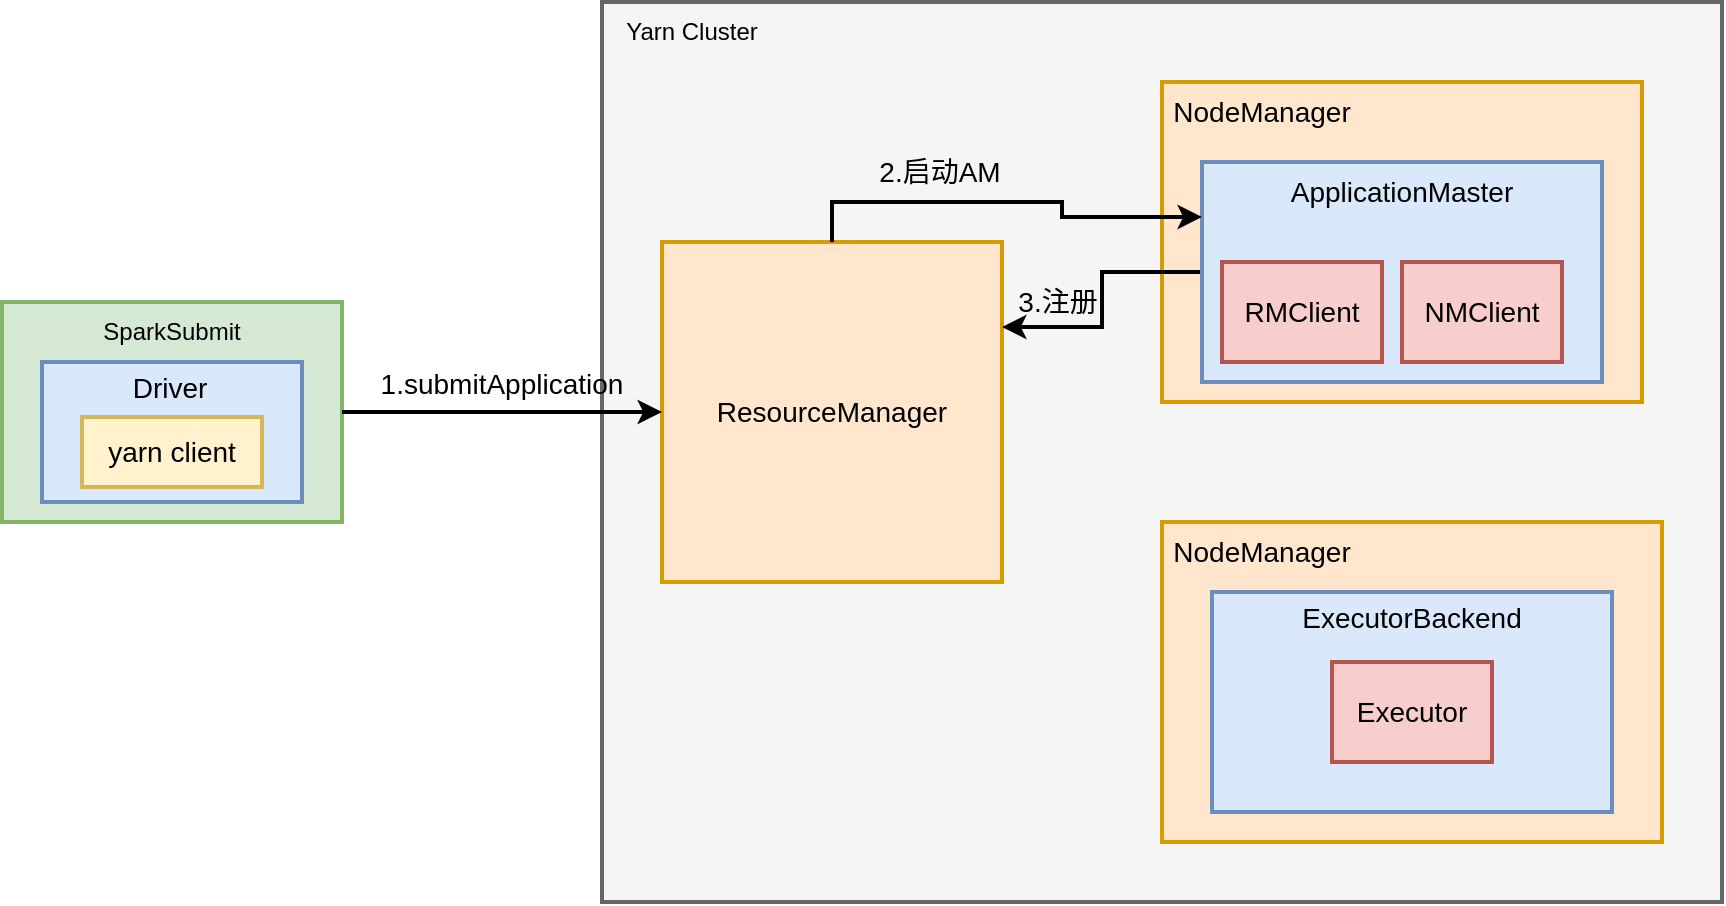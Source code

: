 <mxfile version="20.7.4" type="github">
  <diagram id="xVNRCG-tcF9NAFgGcYIL" name="第 1 页">
    <mxGraphModel dx="954" dy="559" grid="1" gridSize="10" guides="1" tooltips="1" connect="1" arrows="1" fold="1" page="1" pageScale="1" pageWidth="827" pageHeight="1169" math="0" shadow="0">
      <root>
        <mxCell id="0" />
        <mxCell id="1" parent="0" />
        <mxCell id="Jpu4MJqHKeG_fBm41ClF-4" value="" style="rounded=0;whiteSpace=wrap;html=1;strokeWidth=2;fillColor=#f5f5f5;fontColor=#333333;strokeColor=#666666;" vertex="1" parent="1">
          <mxGeometry x="340" y="180" width="560" height="450" as="geometry" />
        </mxCell>
        <mxCell id="Jpu4MJqHKeG_fBm41ClF-5" value="Yarn Cluster" style="text;html=1;strokeColor=none;fillColor=none;align=center;verticalAlign=middle;whiteSpace=wrap;rounded=0;strokeWidth=2;" vertex="1" parent="1">
          <mxGeometry x="340" y="180" width="90" height="30" as="geometry" />
        </mxCell>
        <mxCell id="Jpu4MJqHKeG_fBm41ClF-6" value="&lt;font style=&quot;font-size: 14px;&quot;&gt;ResourceManager&lt;/font&gt;" style="rounded=0;whiteSpace=wrap;html=1;strokeWidth=2;fillColor=#ffe6cc;strokeColor=#d79b00;" vertex="1" parent="1">
          <mxGeometry x="370" y="300" width="170" height="170" as="geometry" />
        </mxCell>
        <mxCell id="Jpu4MJqHKeG_fBm41ClF-8" value="" style="rounded=0;whiteSpace=wrap;html=1;strokeWidth=2;fillColor=#ffe6cc;strokeColor=#d79b00;" vertex="1" parent="1">
          <mxGeometry x="620" y="220" width="240" height="160" as="geometry" />
        </mxCell>
        <mxCell id="Jpu4MJqHKeG_fBm41ClF-9" value="&lt;font style=&quot;font-size: 14px;&quot;&gt;NodeManager&lt;/font&gt;" style="text;html=1;strokeColor=none;fillColor=none;align=center;verticalAlign=middle;whiteSpace=wrap;rounded=0;strokeWidth=2;" vertex="1" parent="1">
          <mxGeometry x="630" y="220" width="80" height="30" as="geometry" />
        </mxCell>
        <mxCell id="Jpu4MJqHKeG_fBm41ClF-10" value="" style="rounded=0;whiteSpace=wrap;html=1;strokeWidth=2;fillColor=#ffe6cc;strokeColor=#d79b00;" vertex="1" parent="1">
          <mxGeometry x="620" y="440" width="250" height="160" as="geometry" />
        </mxCell>
        <mxCell id="Jpu4MJqHKeG_fBm41ClF-11" value="&lt;font style=&quot;font-size: 14px;&quot;&gt;NodeManager&lt;/font&gt;" style="text;html=1;strokeColor=none;fillColor=none;align=center;verticalAlign=middle;whiteSpace=wrap;rounded=0;strokeWidth=2;" vertex="1" parent="1">
          <mxGeometry x="630" y="440" width="80" height="30" as="geometry" />
        </mxCell>
        <mxCell id="Jpu4MJqHKeG_fBm41ClF-29" style="edgeStyle=orthogonalEdgeStyle;rounded=0;orthogonalLoop=1;jettySize=auto;html=1;entryX=1;entryY=0.25;entryDx=0;entryDy=0;strokeWidth=2;fontSize=14;" edge="1" parent="1" source="Jpu4MJqHKeG_fBm41ClF-13" target="Jpu4MJqHKeG_fBm41ClF-6">
          <mxGeometry relative="1" as="geometry" />
        </mxCell>
        <mxCell id="Jpu4MJqHKeG_fBm41ClF-13" value="" style="rounded=0;whiteSpace=wrap;html=1;strokeWidth=2;fontSize=14;fillColor=#dae8fc;strokeColor=#6c8ebf;" vertex="1" parent="1">
          <mxGeometry x="640" y="260" width="200" height="110" as="geometry" />
        </mxCell>
        <mxCell id="Jpu4MJqHKeG_fBm41ClF-16" value="ApplicationMaster" style="text;html=1;strokeColor=none;fillColor=none;align=center;verticalAlign=middle;whiteSpace=wrap;rounded=0;strokeWidth=2;fontSize=14;" vertex="1" parent="1">
          <mxGeometry x="710" y="260" width="60" height="30" as="geometry" />
        </mxCell>
        <mxCell id="Jpu4MJqHKeG_fBm41ClF-17" value="RMClient" style="rounded=0;whiteSpace=wrap;html=1;strokeWidth=2;fontSize=14;fillColor=#f8cecc;strokeColor=#b85450;" vertex="1" parent="1">
          <mxGeometry x="650" y="310" width="80" height="50" as="geometry" />
        </mxCell>
        <mxCell id="Jpu4MJqHKeG_fBm41ClF-18" value="NMClient" style="rounded=0;whiteSpace=wrap;html=1;strokeWidth=2;fontSize=14;fillColor=#f8cecc;strokeColor=#b85450;" vertex="1" parent="1">
          <mxGeometry x="740" y="310" width="80" height="50" as="geometry" />
        </mxCell>
        <mxCell id="Jpu4MJqHKeG_fBm41ClF-19" value="" style="rounded=0;whiteSpace=wrap;html=1;strokeWidth=2;fontSize=14;fillColor=#dae8fc;strokeColor=#6c8ebf;" vertex="1" parent="1">
          <mxGeometry x="645" y="475" width="200" height="110" as="geometry" />
        </mxCell>
        <mxCell id="Jpu4MJqHKeG_fBm41ClF-20" value="ExecutorBackend" style="text;html=1;strokeColor=none;fillColor=none;align=center;verticalAlign=middle;whiteSpace=wrap;rounded=0;strokeWidth=2;fontSize=14;" vertex="1" parent="1">
          <mxGeometry x="680" y="470" width="130" height="35" as="geometry" />
        </mxCell>
        <mxCell id="Jpu4MJqHKeG_fBm41ClF-21" value="Executor" style="rounded=0;whiteSpace=wrap;html=1;strokeWidth=2;fontSize=14;fillColor=#f8cecc;strokeColor=#b85450;" vertex="1" parent="1">
          <mxGeometry x="705" y="510" width="80" height="50" as="geometry" />
        </mxCell>
        <mxCell id="Jpu4MJqHKeG_fBm41ClF-22" value="" style="group" vertex="1" connectable="0" parent="1">
          <mxGeometry x="40" y="330" width="170" height="110" as="geometry" />
        </mxCell>
        <mxCell id="Jpu4MJqHKeG_fBm41ClF-1" value="" style="rounded=0;whiteSpace=wrap;html=1;fillColor=#d5e8d4;strokeColor=#82b366;strokeWidth=2;" vertex="1" parent="Jpu4MJqHKeG_fBm41ClF-22">
          <mxGeometry width="170" height="110" as="geometry" />
        </mxCell>
        <mxCell id="Jpu4MJqHKeG_fBm41ClF-2" value="SparkSubmit" style="text;html=1;strokeColor=none;fillColor=none;align=center;verticalAlign=middle;whiteSpace=wrap;rounded=0;strokeWidth=2;" vertex="1" parent="Jpu4MJqHKeG_fBm41ClF-22">
          <mxGeometry x="55" width="60" height="30" as="geometry" />
        </mxCell>
        <mxCell id="Jpu4MJqHKeG_fBm41ClF-3" value="" style="rounded=0;whiteSpace=wrap;html=1;strokeWidth=2;fillColor=#dae8fc;strokeColor=#6c8ebf;" vertex="1" parent="Jpu4MJqHKeG_fBm41ClF-22">
          <mxGeometry x="20" y="30" width="130" height="70" as="geometry" />
        </mxCell>
        <mxCell id="Jpu4MJqHKeG_fBm41ClF-14" value="Driver" style="text;html=1;strokeColor=none;fillColor=none;align=center;verticalAlign=middle;whiteSpace=wrap;rounded=0;strokeWidth=2;fontSize=14;" vertex="1" parent="Jpu4MJqHKeG_fBm41ClF-22">
          <mxGeometry x="54" y="30" width="60" height="25" as="geometry" />
        </mxCell>
        <mxCell id="Jpu4MJqHKeG_fBm41ClF-15" value="yarn client" style="rounded=0;whiteSpace=wrap;html=1;strokeWidth=2;fontSize=14;fillColor=#fff2cc;strokeColor=#d6b656;" vertex="1" parent="Jpu4MJqHKeG_fBm41ClF-22">
          <mxGeometry x="40" y="57.5" width="90" height="35" as="geometry" />
        </mxCell>
        <mxCell id="Jpu4MJqHKeG_fBm41ClF-23" style="edgeStyle=orthogonalEdgeStyle;rounded=0;orthogonalLoop=1;jettySize=auto;html=1;fontSize=14;strokeWidth=2;" edge="1" parent="1" source="Jpu4MJqHKeG_fBm41ClF-1" target="Jpu4MJqHKeG_fBm41ClF-6">
          <mxGeometry relative="1" as="geometry" />
        </mxCell>
        <mxCell id="Jpu4MJqHKeG_fBm41ClF-24" value="1.submitApplication" style="text;html=1;strokeColor=none;fillColor=none;align=center;verticalAlign=middle;whiteSpace=wrap;rounded=0;strokeWidth=2;fontSize=14;" vertex="1" parent="1">
          <mxGeometry x="260" y="356" width="60" height="30" as="geometry" />
        </mxCell>
        <mxCell id="Jpu4MJqHKeG_fBm41ClF-26" style="edgeStyle=orthogonalEdgeStyle;rounded=0;orthogonalLoop=1;jettySize=auto;html=1;entryX=0;entryY=0.25;entryDx=0;entryDy=0;strokeWidth=2;fontSize=14;exitX=0.5;exitY=0;exitDx=0;exitDy=0;" edge="1" parent="1" source="Jpu4MJqHKeG_fBm41ClF-6" target="Jpu4MJqHKeG_fBm41ClF-13">
          <mxGeometry relative="1" as="geometry">
            <Array as="points">
              <mxPoint x="455" y="280" />
              <mxPoint x="570" y="280" />
              <mxPoint x="570" y="288" />
            </Array>
          </mxGeometry>
        </mxCell>
        <mxCell id="Jpu4MJqHKeG_fBm41ClF-27" value="2.启动AM" style="text;html=1;strokeColor=none;fillColor=none;align=center;verticalAlign=middle;whiteSpace=wrap;rounded=0;strokeWidth=2;fontSize=14;" vertex="1" parent="1">
          <mxGeometry x="454" y="250" width="110" height="30" as="geometry" />
        </mxCell>
        <mxCell id="Jpu4MJqHKeG_fBm41ClF-30" value="3.注册" style="text;html=1;strokeColor=none;fillColor=none;align=center;verticalAlign=middle;whiteSpace=wrap;rounded=0;strokeWidth=2;fontSize=14;" vertex="1" parent="1">
          <mxGeometry x="513" y="315" width="110" height="30" as="geometry" />
        </mxCell>
      </root>
    </mxGraphModel>
  </diagram>
</mxfile>
